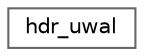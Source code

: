digraph "Graphical Class Hierarchy"
{
 // LATEX_PDF_SIZE
  bgcolor="transparent";
  edge [fontname=Helvetica,fontsize=10,labelfontname=Helvetica,labelfontsize=10];
  node [fontname=Helvetica,fontsize=10,shape=box,height=0.2,width=0.4];
  rankdir="LR";
  Node0 [id="Node000000",label="hdr_uwal",height=0.2,width=0.4,color="grey40", fillcolor="white", style="filled",URL="$structhdr__uwal.html",tooltip="hdr_uwal describes the packet header used by Uwal objects."];
}
